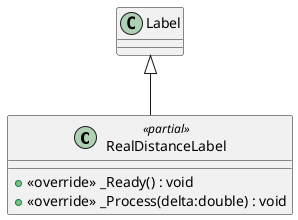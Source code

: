 @startuml
class RealDistanceLabel <<partial>> {
    + <<override>> _Ready() : void
    + <<override>> _Process(delta:double) : void
}
Label <|-- RealDistanceLabel
@enduml
